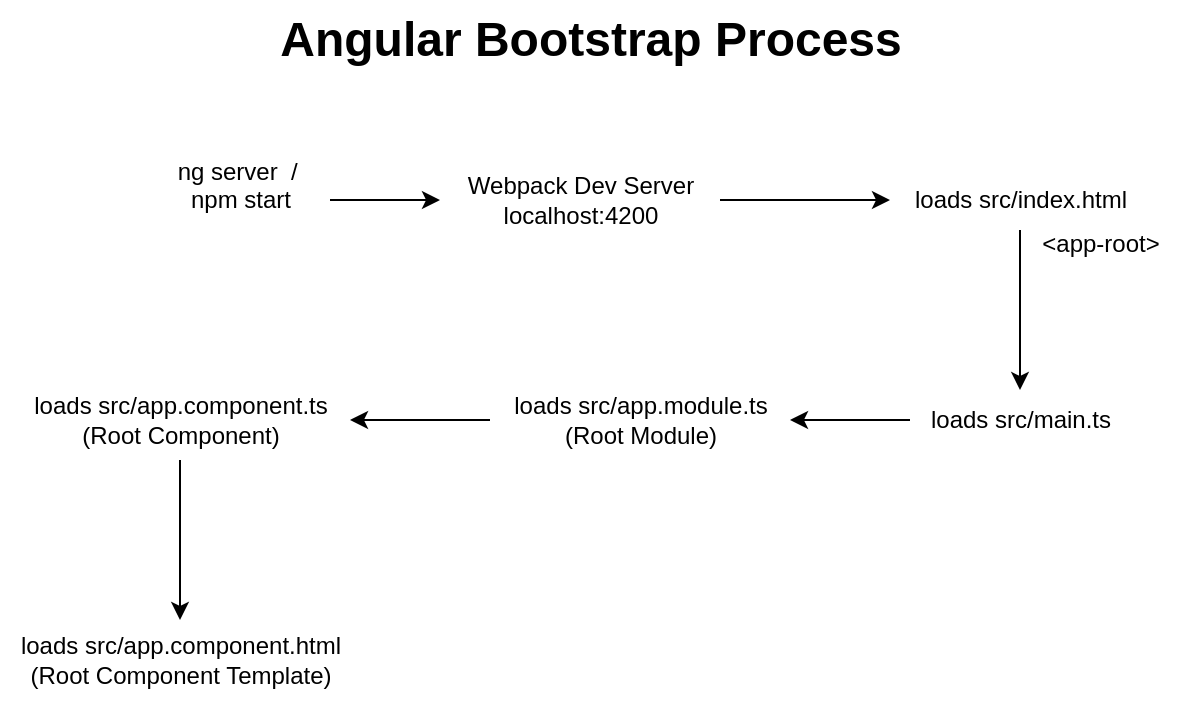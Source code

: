 <mxfile version="25.0.1" pages="8">
  <diagram name="Page-1" id="PNYIMiN4enTAW9c-Qkue">
    <mxGraphModel dx="669" dy="346" grid="1" gridSize="10" guides="1" tooltips="1" connect="1" arrows="1" fold="1" page="1" pageScale="1" pageWidth="827" pageHeight="1169" math="0" shadow="0">
      <root>
        <mxCell id="0" />
        <mxCell id="1" parent="0" />
        <mxCell id="No5vf8k22EMELD1Lo-l7-3" value="" style="edgeStyle=orthogonalEdgeStyle;rounded=0;orthogonalLoop=1;jettySize=auto;html=1;" edge="1" parent="1" source="No5vf8k22EMELD1Lo-l7-1" target="No5vf8k22EMELD1Lo-l7-2">
          <mxGeometry relative="1" as="geometry" />
        </mxCell>
        <mxCell id="No5vf8k22EMELD1Lo-l7-1" value="ng server&amp;nbsp; /&amp;nbsp;&lt;div&gt;npm start&lt;br&gt;&lt;div&gt;&lt;br&gt;&lt;/div&gt;&lt;/div&gt;" style="text;html=1;align=center;verticalAlign=middle;resizable=0;points=[];autosize=1;strokeColor=none;fillColor=none;" vertex="1" parent="1">
          <mxGeometry x="125" y="160" width="90" height="60" as="geometry" />
        </mxCell>
        <mxCell id="No5vf8k22EMELD1Lo-l7-5" value="" style="edgeStyle=orthogonalEdgeStyle;rounded=0;orthogonalLoop=1;jettySize=auto;html=1;" edge="1" parent="1" source="No5vf8k22EMELD1Lo-l7-2" target="No5vf8k22EMELD1Lo-l7-4">
          <mxGeometry relative="1" as="geometry" />
        </mxCell>
        <mxCell id="No5vf8k22EMELD1Lo-l7-2" value="Webpack Dev Server&lt;div&gt;localhost:4200&lt;/div&gt;" style="text;html=1;align=center;verticalAlign=middle;resizable=0;points=[];autosize=1;strokeColor=none;fillColor=none;" vertex="1" parent="1">
          <mxGeometry x="270" y="170" width="140" height="40" as="geometry" />
        </mxCell>
        <mxCell id="No5vf8k22EMELD1Lo-l7-7" value="" style="edgeStyle=orthogonalEdgeStyle;rounded=0;orthogonalLoop=1;jettySize=auto;html=1;" edge="1" parent="1" source="No5vf8k22EMELD1Lo-l7-4" target="No5vf8k22EMELD1Lo-l7-6">
          <mxGeometry relative="1" as="geometry" />
        </mxCell>
        <mxCell id="No5vf8k22EMELD1Lo-l7-4" value="loads src/index.html" style="text;html=1;align=center;verticalAlign=middle;resizable=0;points=[];autosize=1;strokeColor=none;fillColor=none;" vertex="1" parent="1">
          <mxGeometry x="495" y="175" width="130" height="30" as="geometry" />
        </mxCell>
        <mxCell id="No5vf8k22EMELD1Lo-l7-10" value="" style="edgeStyle=orthogonalEdgeStyle;rounded=0;orthogonalLoop=1;jettySize=auto;html=1;" edge="1" parent="1" source="No5vf8k22EMELD1Lo-l7-6" target="No5vf8k22EMELD1Lo-l7-9">
          <mxGeometry relative="1" as="geometry" />
        </mxCell>
        <mxCell id="No5vf8k22EMELD1Lo-l7-6" value="loads src/main.ts" style="text;html=1;align=center;verticalAlign=middle;resizable=0;points=[];autosize=1;strokeColor=none;fillColor=none;" vertex="1" parent="1">
          <mxGeometry x="505" y="285" width="110" height="30" as="geometry" />
        </mxCell>
        <mxCell id="No5vf8k22EMELD1Lo-l7-8" value="&amp;lt;app-root&amp;gt;" style="text;html=1;align=center;verticalAlign=middle;resizable=0;points=[];autosize=1;strokeColor=none;fillColor=none;" vertex="1" parent="1">
          <mxGeometry x="560" y="197" width="80" height="30" as="geometry" />
        </mxCell>
        <mxCell id="No5vf8k22EMELD1Lo-l7-12" value="" style="edgeStyle=orthogonalEdgeStyle;rounded=0;orthogonalLoop=1;jettySize=auto;html=1;" edge="1" parent="1" source="No5vf8k22EMELD1Lo-l7-9" target="No5vf8k22EMELD1Lo-l7-11">
          <mxGeometry relative="1" as="geometry" />
        </mxCell>
        <mxCell id="No5vf8k22EMELD1Lo-l7-9" value="loads src/app.module.ts&lt;div&gt;(Root Module)&lt;/div&gt;" style="text;html=1;align=center;verticalAlign=middle;resizable=0;points=[];autosize=1;strokeColor=none;fillColor=none;" vertex="1" parent="1">
          <mxGeometry x="295" y="280" width="150" height="40" as="geometry" />
        </mxCell>
        <mxCell id="No5vf8k22EMELD1Lo-l7-14" value="" style="edgeStyle=orthogonalEdgeStyle;rounded=0;orthogonalLoop=1;jettySize=auto;html=1;" edge="1" parent="1" source="No5vf8k22EMELD1Lo-l7-11" target="No5vf8k22EMELD1Lo-l7-13">
          <mxGeometry relative="1" as="geometry" />
        </mxCell>
        <mxCell id="No5vf8k22EMELD1Lo-l7-11" value="loads src/app.component.ts&lt;div&gt;(Root Component)&lt;/div&gt;" style="text;html=1;align=center;verticalAlign=middle;resizable=0;points=[];autosize=1;strokeColor=none;fillColor=none;" vertex="1" parent="1">
          <mxGeometry x="55" y="280" width="170" height="40" as="geometry" />
        </mxCell>
        <mxCell id="No5vf8k22EMELD1Lo-l7-13" value="loads src/app.component.html&lt;div&gt;(Root Component Template)&lt;/div&gt;" style="text;html=1;align=center;verticalAlign=middle;resizable=0;points=[];autosize=1;strokeColor=none;fillColor=none;" vertex="1" parent="1">
          <mxGeometry x="50" y="400" width="180" height="40" as="geometry" />
        </mxCell>
        <mxCell id="No5vf8k22EMELD1Lo-l7-15" value="Angular Bootstrap Process" style="text;strokeColor=none;fillColor=none;html=1;fontSize=24;fontStyle=1;verticalAlign=middle;align=center;" vertex="1" parent="1">
          <mxGeometry x="295" y="90" width="100" height="40" as="geometry" />
        </mxCell>
      </root>
    </mxGraphModel>
  </diagram>
  <diagram id="sfB3adkbFkbZhaxOzzKF" name="Page-2">
    <mxGraphModel dx="1004" dy="519" grid="1" gridSize="10" guides="1" tooltips="1" connect="1" arrows="1" fold="1" page="1" pageScale="1" pageWidth="827" pageHeight="1169" math="0" shadow="0">
      <root>
        <mxCell id="0" />
        <mxCell id="1" parent="0" />
        <mxCell id="t8yYEfN2H0WrPpdBJ80b-4" style="edgeStyle=orthogonalEdgeStyle;rounded=0;orthogonalLoop=1;jettySize=auto;html=1;exitX=0.5;exitY=0;exitDx=0;exitDy=0;entryX=0.5;entryY=0;entryDx=0;entryDy=0;" edge="1" parent="1" source="t8yYEfN2H0WrPpdBJ80b-1" target="t8yYEfN2H0WrPpdBJ80b-2">
          <mxGeometry relative="1" as="geometry">
            <Array as="points">
              <mxPoint x="240" y="130" />
              <mxPoint x="600" y="130" />
            </Array>
          </mxGeometry>
        </mxCell>
        <mxCell id="t8yYEfN2H0WrPpdBJ80b-1" value="Component Class" style="rounded=0;whiteSpace=wrap;html=1;" vertex="1" parent="1">
          <mxGeometry x="180" y="200" width="120" height="60" as="geometry" />
        </mxCell>
        <mxCell id="t8yYEfN2H0WrPpdBJ80b-7" style="edgeStyle=orthogonalEdgeStyle;rounded=0;orthogonalLoop=1;jettySize=auto;html=1;exitX=0.5;exitY=1;exitDx=0;exitDy=0;entryX=0.5;entryY=1;entryDx=0;entryDy=0;" edge="1" parent="1" source="t8yYEfN2H0WrPpdBJ80b-2" target="t8yYEfN2H0WrPpdBJ80b-1">
          <mxGeometry relative="1" as="geometry">
            <Array as="points">
              <mxPoint x="600" y="320" />
              <mxPoint x="240" y="320" />
            </Array>
          </mxGeometry>
        </mxCell>
        <mxCell id="t8yYEfN2H0WrPpdBJ80b-2" value="Component View / Template" style="rounded=0;whiteSpace=wrap;html=1;" vertex="1" parent="1">
          <mxGeometry x="540" y="200" width="120" height="60" as="geometry" />
        </mxCell>
        <mxCell id="t8yYEfN2H0WrPpdBJ80b-3" value="Model&lt;div&gt;username = &quot;John Doe&quot;&lt;/div&gt;" style="text;html=1;align=center;verticalAlign=middle;resizable=0;points=[];autosize=1;strokeColor=none;fillColor=none;" vertex="1" parent="1">
          <mxGeometry x="100" y="273" width="150" height="40" as="geometry" />
        </mxCell>
        <mxCell id="t8yYEfN2H0WrPpdBJ80b-5" value="[ Property Binding ] / {{ Angular Interpolation }}" style="text;html=1;align=center;verticalAlign=middle;resizable=0;points=[];autosize=1;strokeColor=none;fillColor=none;" vertex="1" parent="1">
          <mxGeometry x="270" y="138" width="270" height="30" as="geometry" />
        </mxCell>
        <mxCell id="t8yYEfN2H0WrPpdBJ80b-8" value="( Event Binding )" style="text;html=1;align=center;verticalAlign=middle;resizable=0;points=[];autosize=1;strokeColor=none;fillColor=none;" vertex="1" parent="1">
          <mxGeometry x="345" y="278" width="110" height="30" as="geometry" />
        </mxCell>
        <mxCell id="t8yYEfN2H0WrPpdBJ80b-9" value="2way data binding = PB + EB&lt;div&gt;&lt;br&gt;&lt;/div&gt;&lt;div&gt;[( ngModel )] =&amp;gt; &quot;Banana in the box&quot;&lt;/div&gt;" style="text;html=1;align=center;verticalAlign=middle;resizable=0;points=[];autosize=1;strokeColor=none;fillColor=none;" vertex="1" parent="1">
          <mxGeometry x="290" y="350" width="220" height="60" as="geometry" />
        </mxCell>
        <mxCell id="JndNloIS7g4IUH2uSJk7-1" value="Data Binding Concepts" style="text;strokeColor=none;fillColor=none;html=1;fontSize=24;fontStyle=1;verticalAlign=middle;align=center;" vertex="1" parent="1">
          <mxGeometry x="355" y="70" width="100" height="40" as="geometry" />
        </mxCell>
      </root>
    </mxGraphModel>
  </diagram>
  <diagram id="8VOquHgw04xCR1b-MX0K" name="Page-4">
    <mxGraphModel dx="1051" dy="544" grid="1" gridSize="10" guides="1" tooltips="1" connect="1" arrows="1" fold="1" page="1" pageScale="1" pageWidth="827" pageHeight="1169" math="0" shadow="0">
      <root>
        <mxCell id="0" />
        <mxCell id="1" parent="0" />
        <mxCell id="P6Bdn8qatPzHTwqeqGTg-5" style="edgeStyle=orthogonalEdgeStyle;rounded=0;orthogonalLoop=1;jettySize=auto;html=1;exitX=0.25;exitY=1;exitDx=0;exitDy=0;entryX=0.25;entryY=0;entryDx=0;entryDy=0;" edge="1" parent="1" source="P6Bdn8qatPzHTwqeqGTg-1" target="P6Bdn8qatPzHTwqeqGTg-2">
          <mxGeometry relative="1" as="geometry" />
        </mxCell>
        <mxCell id="P6Bdn8qatPzHTwqeqGTg-1" value="Users Comp" style="rounded=0;whiteSpace=wrap;html=1;" vertex="1" parent="1">
          <mxGeometry x="359" y="170" width="120" height="60" as="geometry" />
        </mxCell>
        <mxCell id="P6Bdn8qatPzHTwqeqGTg-8" style="edgeStyle=orthogonalEdgeStyle;rounded=0;orthogonalLoop=1;jettySize=auto;html=1;exitX=0.75;exitY=0;exitDx=0;exitDy=0;entryX=0.75;entryY=1;entryDx=0;entryDy=0;" edge="1" parent="1" source="P6Bdn8qatPzHTwqeqGTg-2" target="P6Bdn8qatPzHTwqeqGTg-1">
          <mxGeometry relative="1" as="geometry" />
        </mxCell>
        <mxCell id="P6Bdn8qatPzHTwqeqGTg-2" value="UserImage Comp" style="rounded=0;whiteSpace=wrap;html=1;" vertex="1" parent="1">
          <mxGeometry x="359" y="400" width="120" height="60" as="geometry" />
        </mxCell>
        <mxCell id="P6Bdn8qatPzHTwqeqGTg-4" value="user { }" style="text;html=1;align=center;verticalAlign=middle;resizable=0;points=[];autosize=1;strokeColor=none;fillColor=none;" vertex="1" parent="1">
          <mxGeometry x="265" y="140" width="60" height="30" as="geometry" />
        </mxCell>
        <mxCell id="P6Bdn8qatPzHTwqeqGTg-6" value="[ Property Binding ]" style="text;html=1;align=center;verticalAlign=middle;resizable=0;points=[];autosize=1;strokeColor=none;fillColor=none;" vertex="1" parent="1">
          <mxGeometry x="200" y="188" width="130" height="30" as="geometry" />
        </mxCell>
        <mxCell id="P6Bdn8qatPzHTwqeqGTg-7" value="@Input()" style="text;html=1;align=center;verticalAlign=middle;resizable=0;points=[];autosize=1;strokeColor=none;fillColor=none;" vertex="1" parent="1">
          <mxGeometry x="245" y="408" width="70" height="30" as="geometry" />
        </mxCell>
        <mxCell id="P6Bdn8qatPzHTwqeqGTg-9" value="@Output()&lt;div&gt;&lt;br&gt;&lt;/div&gt;&lt;div&gt;EventEmitter Class&lt;/div&gt;" style="text;html=1;align=center;verticalAlign=middle;resizable=0;points=[];autosize=1;strokeColor=none;fillColor=none;" vertex="1" parent="1">
          <mxGeometry x="479" y="400" width="130" height="60" as="geometry" />
        </mxCell>
        <mxCell id="P6Bdn8qatPzHTwqeqGTg-10" value="( Event Binding )" style="text;html=1;align=center;verticalAlign=middle;resizable=0;points=[];autosize=1;strokeColor=none;fillColor=none;" vertex="1" parent="1">
          <mxGeometry x="489" y="178" width="110" height="30" as="geometry" />
        </mxCell>
        <mxCell id="P6Bdn8qatPzHTwqeqGTg-11" value="onMoreInfo()" style="text;html=1;align=center;verticalAlign=middle;resizable=0;points=[];autosize=1;strokeColor=none;fillColor=none;" vertex="1" parent="1">
          <mxGeometry x="345" y="140" width="90" height="30" as="geometry" />
        </mxCell>
        <mxCell id="P6Bdn8qatPzHTwqeqGTg-12" value="Nested Component Communication" style="text;strokeColor=none;fillColor=none;html=1;fontSize=24;fontStyle=1;verticalAlign=middle;align=center;" vertex="1" parent="1">
          <mxGeometry x="369" y="50" width="100" height="40" as="geometry" />
        </mxCell>
      </root>
    </mxGraphModel>
  </diagram>
  <diagram id="zrgXdw0X7d7sORQV2trZ" name="Page-5">
    <mxGraphModel dx="1227" dy="634" grid="1" gridSize="10" guides="1" tooltips="1" connect="1" arrows="1" fold="1" page="1" pageScale="1" pageWidth="827" pageHeight="1169" math="0" shadow="0">
      <root>
        <mxCell id="0" />
        <mxCell id="1" parent="0" />
        <mxCell id="zUqPdhvyWQC292VBGtpM-3" value="" style="edgeStyle=orthogonalEdgeStyle;rounded=0;orthogonalLoop=1;jettySize=auto;html=1;" edge="1" parent="1" source="zUqPdhvyWQC292VBGtpM-1" target="zUqPdhvyWQC292VBGtpM-2">
          <mxGeometry relative="1" as="geometry" />
        </mxCell>
        <mxCell id="zUqPdhvyWQC292VBGtpM-1" value="App" style="rounded=0;whiteSpace=wrap;html=1;" vertex="1" parent="1">
          <mxGeometry x="320" y="230" width="120" height="60" as="geometry" />
        </mxCell>
        <mxCell id="zUqPdhvyWQC292VBGtpM-5" value="" style="edgeStyle=orthogonalEdgeStyle;rounded=0;orthogonalLoop=1;jettySize=auto;html=1;" edge="1" parent="1" source="zUqPdhvyWQC292VBGtpM-2" target="zUqPdhvyWQC292VBGtpM-4">
          <mxGeometry relative="1" as="geometry" />
        </mxCell>
        <mxCell id="zUqPdhvyWQC292VBGtpM-7" style="edgeStyle=orthogonalEdgeStyle;rounded=0;orthogonalLoop=1;jettySize=auto;html=1;exitX=0.5;exitY=1;exitDx=0;exitDy=0;entryX=0.5;entryY=0;entryDx=0;entryDy=0;" edge="1" parent="1" source="zUqPdhvyWQC292VBGtpM-2" target="zUqPdhvyWQC292VBGtpM-6">
          <mxGeometry relative="1" as="geometry" />
        </mxCell>
        <mxCell id="zUqPdhvyWQC292VBGtpM-2" value="Users" style="rounded=0;whiteSpace=wrap;html=1;" vertex="1" parent="1">
          <mxGeometry x="320" y="370" width="120" height="60" as="geometry" />
        </mxCell>
        <mxCell id="zUqPdhvyWQC292VBGtpM-4" value="UsersInfo" style="rounded=0;whiteSpace=wrap;html=1;fillColor=#d5e8d4;strokeColor=#82b366;" vertex="1" parent="1">
          <mxGeometry x="235" y="510" width="120" height="60" as="geometry" />
        </mxCell>
        <mxCell id="zUqPdhvyWQC292VBGtpM-6" value="UsersImage" style="rounded=0;whiteSpace=wrap;html=1;" vertex="1" parent="1">
          <mxGeometry x="405" y="510" width="120" height="60" as="geometry" />
        </mxCell>
        <mxCell id="zUqPdhvyWQC292VBGtpM-8" value="AppChangeDetection" style="ellipse;whiteSpace=wrap;html=1;" vertex="1" parent="1">
          <mxGeometry x="390" y="260" width="130" height="40" as="geometry" />
        </mxCell>
        <mxCell id="zUqPdhvyWQC292VBGtpM-9" value="" style="ellipse;whiteSpace=wrap;html=1;" vertex="1" parent="1">
          <mxGeometry x="500" y="550" width="90" height="40" as="geometry" />
        </mxCell>
        <mxCell id="zUqPdhvyWQC292VBGtpM-10" value="" style="ellipse;whiteSpace=wrap;html=1;" vertex="1" parent="1">
          <mxGeometry x="310" y="550" width="90" height="40" as="geometry" />
        </mxCell>
        <mxCell id="zUqPdhvyWQC292VBGtpM-11" value="" style="ellipse;whiteSpace=wrap;html=1;" vertex="1" parent="1">
          <mxGeometry x="400" y="400" width="90" height="40" as="geometry" />
        </mxCell>
        <mxCell id="zUqPdhvyWQC292VBGtpM-12" value="" style="endArrow=classic;html=1;rounded=0;" edge="1" parent="1">
          <mxGeometry width="50" height="50" relative="1" as="geometry">
            <mxPoint x="185" y="240" as="sourcePoint" />
            <mxPoint x="180" y="560" as="targetPoint" />
          </mxGeometry>
        </mxCell>
        <mxCell id="zUqPdhvyWQC292VBGtpM-13" value="prevValue === currValue" style="text;html=1;align=center;verticalAlign=middle;resizable=0;points=[];autosize=1;strokeColor=none;fillColor=none;" vertex="1" parent="1">
          <mxGeometry x="465" y="228" width="150" height="30" as="geometry" />
        </mxCell>
        <mxCell id="zUqPdhvyWQC292VBGtpM-14" value="Dirty Checking" style="text;html=1;align=center;verticalAlign=middle;resizable=0;points=[];autosize=1;strokeColor=#6c8ebf;fillColor=#dae8fc;" vertex="1" parent="1">
          <mxGeometry x="610" y="228" width="100" height="30" as="geometry" />
        </mxCell>
        <mxCell id="zUqPdhvyWQC292VBGtpM-15" value="prevValue === currValue" style="text;html=1;align=center;verticalAlign=middle;resizable=0;points=[];autosize=1;strokeColor=none;fillColor=none;" vertex="1" parent="1">
          <mxGeometry x="450" y="370" width="150" height="30" as="geometry" />
        </mxCell>
        <mxCell id="zUqPdhvyWQC292VBGtpM-16" value="prevValue = currValue" style="text;html=1;align=center;verticalAlign=middle;resizable=0;points=[];autosize=1;strokeColor=none;fillColor=none;" vertex="1" parent="1">
          <mxGeometry x="500" y="405" width="140" height="30" as="geometry" />
        </mxCell>
        <mxCell id="zUqPdhvyWQC292VBGtpM-17" value="Angular Change Detection - Digest Cycle" style="text;strokeColor=none;fillColor=none;html=1;fontSize=24;fontStyle=1;verticalAlign=middle;align=center;" vertex="1" parent="1">
          <mxGeometry x="355" y="110" width="100" height="40" as="geometry" />
        </mxCell>
        <mxCell id="zUqPdhvyWQC292VBGtpM-18" value="ChangeDetectionStrategies&lt;div&gt;- Default&lt;/div&gt;&lt;div&gt;- OnPush&lt;/div&gt;" style="text;html=1;align=center;verticalAlign=middle;resizable=0;points=[];autosize=1;strokeColor=none;fillColor=none;fontStyle=1" vertex="1" parent="1">
          <mxGeometry x="140" y="650" width="170" height="60" as="geometry" />
        </mxCell>
      </root>
    </mxGraphModel>
  </diagram>
  <diagram id="a32HqbmEiMF9n54LiOYZ" name="Page-6">
    <mxGraphModel dx="1051" dy="544" grid="1" gridSize="10" guides="1" tooltips="1" connect="1" arrows="1" fold="1" page="1" pageScale="1" pageWidth="827" pageHeight="1169" math="0" shadow="0">
      <root>
        <mxCell id="0" />
        <mxCell id="1" parent="0" />
        <mxCell id="a3WhzxsjiebEosHOWcw5-5" value="" style="edgeStyle=orthogonalEdgeStyle;rounded=0;orthogonalLoop=1;jettySize=auto;html=1;" edge="1" parent="1" source="a3WhzxsjiebEosHOWcw5-1" target="a3WhzxsjiebEosHOWcw5-4">
          <mxGeometry relative="1" as="geometry" />
        </mxCell>
        <mxCell id="a3WhzxsjiebEosHOWcw5-1" value="UsersComp" style="rounded=0;whiteSpace=wrap;html=1;" vertex="1" parent="1">
          <mxGeometry x="158" y="360" width="120" height="60" as="geometry" />
        </mxCell>
        <mxCell id="a3WhzxsjiebEosHOWcw5-6" style="edgeStyle=orthogonalEdgeStyle;rounded=0;orthogonalLoop=1;jettySize=auto;html=1;exitX=0;exitY=0;exitDx=0;exitDy=27.5;exitPerimeter=0;entryX=1;entryY=0.25;entryDx=0;entryDy=0;" edge="1" parent="1" source="a3WhzxsjiebEosHOWcw5-2" target="a3WhzxsjiebEosHOWcw5-1">
          <mxGeometry relative="1" as="geometry" />
        </mxCell>
        <mxCell id="a3WhzxsjiebEosHOWcw5-9" style="edgeStyle=orthogonalEdgeStyle;rounded=0;orthogonalLoop=1;jettySize=auto;html=1;exitX=0;exitY=0;exitDx=0;exitDy=52.5;exitPerimeter=0;entryX=1;entryY=0.5;entryDx=0;entryDy=0;" edge="1" parent="1" source="a3WhzxsjiebEosHOWcw5-2" target="a3WhzxsjiebEosHOWcw5-8">
          <mxGeometry relative="1" as="geometry" />
        </mxCell>
        <mxCell id="a3WhzxsjiebEosHOWcw5-2" value="mocks.ts" style="shape=cylinder3;whiteSpace=wrap;html=1;boundedLbl=1;backgroundOutline=1;size=15;" vertex="1" parent="1">
          <mxGeometry x="608" y="390" width="60" height="80" as="geometry" />
        </mxCell>
        <mxCell id="a3WhzxsjiebEosHOWcw5-3" value="Data Source" style="text;html=1;align=center;verticalAlign=middle;resizable=0;points=[];autosize=1;strokeColor=none;fillColor=none;" vertex="1" parent="1">
          <mxGeometry x="653" y="368" width="90" height="30" as="geometry" />
        </mxCell>
        <mxCell id="a3WhzxsjiebEosHOWcw5-4" value="UI" style="whiteSpace=wrap;html=1;rounded=0;" vertex="1" parent="1">
          <mxGeometry x="158" y="220" width="120" height="60" as="geometry" />
        </mxCell>
        <mxCell id="a3WhzxsjiebEosHOWcw5-7" value="Model 1" style="text;html=1;align=center;verticalAlign=middle;resizable=0;points=[];autosize=1;strokeColor=none;fillColor=none;" vertex="1" parent="1">
          <mxGeometry x="83" y="368" width="70" height="30" as="geometry" />
        </mxCell>
        <mxCell id="a3WhzxsjiebEosHOWcw5-8" value="EmployeeComp" style="rounded=0;whiteSpace=wrap;html=1;" vertex="1" parent="1">
          <mxGeometry x="158" y="470" width="120" height="60" as="geometry" />
        </mxCell>
        <mxCell id="a3WhzxsjiebEosHOWcw5-10" value="Model 2" style="text;html=1;align=center;verticalAlign=middle;resizable=0;points=[];autosize=1;strokeColor=none;fillColor=none;" vertex="1" parent="1">
          <mxGeometry x="83" y="478" width="70" height="30" as="geometry" />
        </mxCell>
        <mxCell id="a3WhzxsjiebEosHOWcw5-11" value="Data Inconsistency" style="text;html=1;align=center;verticalAlign=middle;resizable=0;points=[];autosize=1;strokeColor=#b85450;fillColor=#f8cecc;" vertex="1" parent="1">
          <mxGeometry x="302" y="530" width="120" height="30" as="geometry" />
        </mxCell>
        <mxCell id="a3WhzxsjiebEosHOWcw5-12" value="Business logic resides in component- tight coupling" style="text;html=1;align=center;verticalAlign=middle;resizable=0;points=[];autosize=1;strokeColor=#b85450;fillColor=#f8cecc;" vertex="1" parent="1">
          <mxGeometry x="302" y="560" width="300" height="30" as="geometry" />
        </mxCell>
        <mxCell id="a3WhzxsjiebEosHOWcw5-13" value="UsersComp" style="rounded=0;whiteSpace=wrap;html=1;" vertex="1" parent="1">
          <mxGeometry x="158" y="700" width="120" height="60" as="geometry" />
        </mxCell>
        <mxCell id="a3WhzxsjiebEosHOWcw5-20" style="edgeStyle=orthogonalEdgeStyle;rounded=0;orthogonalLoop=1;jettySize=auto;html=1;exitX=0;exitY=0.5;exitDx=0;exitDy=0;exitPerimeter=0;entryX=1;entryY=0.5;entryDx=0;entryDy=0;" edge="1" parent="1" source="a3WhzxsjiebEosHOWcw5-16" target="a3WhzxsjiebEosHOWcw5-19">
          <mxGeometry relative="1" as="geometry" />
        </mxCell>
        <mxCell id="a3WhzxsjiebEosHOWcw5-16" value="mocks.ts" style="shape=cylinder3;whiteSpace=wrap;html=1;boundedLbl=1;backgroundOutline=1;size=15;" vertex="1" parent="1">
          <mxGeometry x="668" y="740" width="60" height="80" as="geometry" />
        </mxCell>
        <mxCell id="a3WhzxsjiebEosHOWcw5-17" value="Data Source" style="text;html=1;align=center;verticalAlign=middle;resizable=0;points=[];autosize=1;strokeColor=none;fillColor=none;" vertex="1" parent="1">
          <mxGeometry x="653" y="708" width="90" height="30" as="geometry" />
        </mxCell>
        <mxCell id="a3WhzxsjiebEosHOWcw5-18" value="EmployeeComp" style="rounded=0;whiteSpace=wrap;html=1;" vertex="1" parent="1">
          <mxGeometry x="158" y="810" width="120" height="60" as="geometry" />
        </mxCell>
        <mxCell id="a3WhzxsjiebEosHOWcw5-21" style="edgeStyle=orthogonalEdgeStyle;rounded=0;orthogonalLoop=1;jettySize=auto;html=1;exitX=0;exitY=0.5;exitDx=0;exitDy=0;entryX=1;entryY=0.5;entryDx=0;entryDy=0;" edge="1" parent="1" source="a3WhzxsjiebEosHOWcw5-19" target="a3WhzxsjiebEosHOWcw5-13">
          <mxGeometry relative="1" as="geometry" />
        </mxCell>
        <mxCell id="a3WhzxsjiebEosHOWcw5-22" style="edgeStyle=orthogonalEdgeStyle;rounded=0;orthogonalLoop=1;jettySize=auto;html=1;exitX=0;exitY=0.5;exitDx=0;exitDy=0;entryX=1;entryY=0.5;entryDx=0;entryDy=0;" edge="1" parent="1" source="a3WhzxsjiebEosHOWcw5-19" target="a3WhzxsjiebEosHOWcw5-18">
          <mxGeometry relative="1" as="geometry" />
        </mxCell>
        <mxCell id="a3WhzxsjiebEosHOWcw5-19" value="Service Layer" style="rounded=0;whiteSpace=wrap;html=1;" vertex="1" parent="1">
          <mxGeometry x="389" y="750" width="120" height="60" as="geometry" />
        </mxCell>
        <mxCell id="a3WhzxsjiebEosHOWcw5-23" value="Singleton Effect" style="text;html=1;align=center;verticalAlign=middle;resizable=0;points=[];autosize=1;strokeColor=none;fillColor=none;" vertex="1" parent="1">
          <mxGeometry x="394" y="820" width="110" height="30" as="geometry" />
        </mxCell>
        <mxCell id="V21s_MRE1yWi6A9yKwdv-1" value="Service Concepts - explained" style="text;strokeColor=none;fillColor=none;html=1;fontSize=24;fontStyle=1;verticalAlign=middle;align=center;" vertex="1" parent="1">
          <mxGeometry x="363" y="110" width="100" height="40" as="geometry" />
        </mxCell>
      </root>
    </mxGraphModel>
  </diagram>
  <diagram id="yJrmWyuNmvGZk8H3RD74" name="Page-7">
    <mxGraphModel dx="835" dy="476" grid="1" gridSize="10" guides="1" tooltips="1" connect="1" arrows="1" fold="1" page="1" pageScale="1" pageWidth="827" pageHeight="1169" math="0" shadow="0">
      <root>
        <mxCell id="0" />
        <mxCell id="1" parent="0" />
        <mxCell id="eiUkFap1PjmLIXegGK6f-1" value="Hierarchical Injection" style="text;strokeColor=none;fillColor=none;html=1;fontSize=24;fontStyle=1;verticalAlign=middle;align=center;" vertex="1" parent="1">
          <mxGeometry x="350" y="120" width="100" height="40" as="geometry" />
        </mxCell>
        <mxCell id="eiUkFap1PjmLIXegGK6f-4" value="" style="edgeStyle=orthogonalEdgeStyle;rounded=0;orthogonalLoop=1;jettySize=auto;html=1;" edge="1" parent="1" source="eiUkFap1PjmLIXegGK6f-2" target="eiUkFap1PjmLIXegGK6f-3">
          <mxGeometry relative="1" as="geometry" />
        </mxCell>
        <mxCell id="eiUkFap1PjmLIXegGK6f-2" value="Root Module" style="rounded=0;whiteSpace=wrap;html=1;" vertex="1" parent="1">
          <mxGeometry x="340" y="210" width="120" height="60" as="geometry" />
        </mxCell>
        <mxCell id="eiUkFap1PjmLIXegGK6f-6" value="" style="edgeStyle=orthogonalEdgeStyle;rounded=0;orthogonalLoop=1;jettySize=auto;html=1;" edge="1" parent="1" source="eiUkFap1PjmLIXegGK6f-3" target="eiUkFap1PjmLIXegGK6f-5">
          <mxGeometry relative="1" as="geometry" />
        </mxCell>
        <mxCell id="eiUkFap1PjmLIXegGK6f-8" style="edgeStyle=orthogonalEdgeStyle;rounded=0;orthogonalLoop=1;jettySize=auto;html=1;exitX=0.5;exitY=1;exitDx=0;exitDy=0;" edge="1" parent="1" source="eiUkFap1PjmLIXegGK6f-3" target="eiUkFap1PjmLIXegGK6f-7">
          <mxGeometry relative="1" as="geometry" />
        </mxCell>
        <mxCell id="eiUkFap1PjmLIXegGK6f-10" style="edgeStyle=orthogonalEdgeStyle;rounded=0;orthogonalLoop=1;jettySize=auto;html=1;exitX=0.5;exitY=1;exitDx=0;exitDy=0;" edge="1" parent="1" source="eiUkFap1PjmLIXegGK6f-3" target="eiUkFap1PjmLIXegGK6f-9">
          <mxGeometry relative="1" as="geometry" />
        </mxCell>
        <mxCell id="eiUkFap1PjmLIXegGK6f-3" value="Root Component" style="rounded=0;whiteSpace=wrap;html=1;" vertex="1" parent="1">
          <mxGeometry x="340" y="320" width="120" height="60" as="geometry" />
        </mxCell>
        <mxCell id="eiUkFap1PjmLIXegGK6f-12" value="" style="edgeStyle=orthogonalEdgeStyle;rounded=0;orthogonalLoop=1;jettySize=auto;html=1;" edge="1" parent="1" source="eiUkFap1PjmLIXegGK6f-5" target="eiUkFap1PjmLIXegGK6f-11">
          <mxGeometry relative="1" as="geometry" />
        </mxCell>
        <mxCell id="eiUkFap1PjmLIXegGK6f-14" style="edgeStyle=orthogonalEdgeStyle;rounded=0;orthogonalLoop=1;jettySize=auto;html=1;exitX=0.5;exitY=1;exitDx=0;exitDy=0;" edge="1" parent="1" source="eiUkFap1PjmLIXegGK6f-5" target="eiUkFap1PjmLIXegGK6f-13">
          <mxGeometry relative="1" as="geometry" />
        </mxCell>
        <mxCell id="eiUkFap1PjmLIXegGK6f-5" value="Users Component" style="rounded=0;whiteSpace=wrap;html=1;" vertex="1" parent="1">
          <mxGeometry x="340" y="460" width="120" height="60" as="geometry" />
        </mxCell>
        <mxCell id="eiUkFap1PjmLIXegGK6f-21" style="edgeStyle=orthogonalEdgeStyle;rounded=0;orthogonalLoop=1;jettySize=auto;html=1;exitX=0.5;exitY=1;exitDx=0;exitDy=0;entryX=0;entryY=0.5;entryDx=0;entryDy=0;" edge="1" parent="1" source="eiUkFap1PjmLIXegGK6f-7" target="eiUkFap1PjmLIXegGK6f-18">
          <mxGeometry relative="1" as="geometry" />
        </mxCell>
        <mxCell id="eiUkFap1PjmLIXegGK6f-7" value="Auth Component" style="rounded=0;whiteSpace=wrap;html=1;" vertex="1" parent="1">
          <mxGeometry x="490" y="460" width="120" height="60" as="geometry" />
        </mxCell>
        <mxCell id="eiUkFap1PjmLIXegGK6f-9" value="Products Component" style="rounded=0;whiteSpace=wrap;html=1;" vertex="1" parent="1">
          <mxGeometry x="180" y="460" width="120" height="60" as="geometry" />
        </mxCell>
        <mxCell id="eiUkFap1PjmLIXegGK6f-11" value="UsersInfo Component" style="rounded=0;whiteSpace=wrap;html=1;" vertex="1" parent="1">
          <mxGeometry x="260" y="570" width="120" height="60" as="geometry" />
        </mxCell>
        <mxCell id="eiUkFap1PjmLIXegGK6f-13" value="UsersImage Component" style="rounded=0;whiteSpace=wrap;html=1;" vertex="1" parent="1">
          <mxGeometry x="414" y="570" width="120" height="60" as="geometry" />
        </mxCell>
        <mxCell id="eiUkFap1PjmLIXegGK6f-18" value="Login Component" style="rounded=0;whiteSpace=wrap;html=1;" vertex="1" parent="1">
          <mxGeometry x="590" y="570" width="120" height="60" as="geometry" />
        </mxCell>
        <mxCell id="eiUkFap1PjmLIXegGK6f-19" value="Sign up Component" style="rounded=0;whiteSpace=wrap;html=1;" vertex="1" parent="1">
          <mxGeometry x="590" y="660" width="120" height="60" as="geometry" />
        </mxCell>
        <mxCell id="eiUkFap1PjmLIXegGK6f-20" style="edgeStyle=orthogonalEdgeStyle;rounded=0;orthogonalLoop=1;jettySize=auto;html=1;exitX=0.5;exitY=1;exitDx=0;exitDy=0;entryX=0.003;entryY=0.406;entryDx=0;entryDy=0;entryPerimeter=0;" edge="1" parent="1" source="eiUkFap1PjmLIXegGK6f-7" target="eiUkFap1PjmLIXegGK6f-19">
          <mxGeometry relative="1" as="geometry" />
        </mxCell>
        <mxCell id="eiUkFap1PjmLIXegGK6f-47" style="edgeStyle=orthogonalEdgeStyle;rounded=0;orthogonalLoop=1;jettySize=auto;html=1;exitX=1;exitY=0.5;exitDx=0;exitDy=0;" edge="1" parent="1" source="eiUkFap1PjmLIXegGK6f-22" target="eiUkFap1PjmLIXegGK6f-3">
          <mxGeometry relative="1" as="geometry" />
        </mxCell>
        <mxCell id="eiUkFap1PjmLIXegGK6f-22" value="Data Service" style="ellipse;whiteSpace=wrap;html=1;" vertex="1" parent="1">
          <mxGeometry x="90" y="270" width="120" height="80" as="geometry" />
        </mxCell>
        <mxCell id="eiUkFap1PjmLIXegGK6f-24" value="DS1" style="ellipse;whiteSpace=wrap;html=1;fillColor=#dae8fc;strokeColor=#6c8ebf;" vertex="1" parent="1">
          <mxGeometry x="160" y="325" width="40" height="35" as="geometry" />
        </mxCell>
        <mxCell id="eiUkFap1PjmLIXegGK6f-25" value="DS1" style="ellipse;whiteSpace=wrap;html=1;fillColor=#dae8fc;strokeColor=#6c8ebf;" vertex="1" parent="1">
          <mxGeometry x="260" y="610" width="40" height="35" as="geometry" />
        </mxCell>
        <mxCell id="eiUkFap1PjmLIXegGK6f-27" value="DS1" style="ellipse;whiteSpace=wrap;html=1;fillColor=#dae8fc;strokeColor=#6c8ebf;" vertex="1" parent="1">
          <mxGeometry x="330" y="500" width="40" height="35" as="geometry" />
        </mxCell>
        <mxCell id="eiUkFap1PjmLIXegGK6f-32" value="DS1" style="ellipse;whiteSpace=wrap;html=1;fillColor=#dae8fc;strokeColor=#6c8ebf;" vertex="1" parent="1">
          <mxGeometry x="410" y="610" width="40" height="35" as="geometry" />
        </mxCell>
        <mxCell id="QY-6vJD-9vdvTuF8CQnU-1" style="edgeStyle=orthogonalEdgeStyle;rounded=0;orthogonalLoop=1;jettySize=auto;html=1;exitX=0;exitY=0.5;exitDx=0;exitDy=0;entryX=1;entryY=0.5;entryDx=0;entryDy=0;" edge="1" parent="1" source="eiUkFap1PjmLIXegGK6f-35" target="eiUkFap1PjmLIXegGK6f-2">
          <mxGeometry relative="1" as="geometry" />
        </mxCell>
        <mxCell id="eiUkFap1PjmLIXegGK6f-35" value="Auth Service" style="ellipse;whiteSpace=wrap;html=1;" vertex="1" parent="1">
          <mxGeometry x="600" y="270" width="120" height="80" as="geometry" />
        </mxCell>
        <mxCell id="eiUkFap1PjmLIXegGK6f-36" value="AS1" style="ellipse;whiteSpace=wrap;html=1;fillColor=#d5e8d4;strokeColor=#82b366;" vertex="1" parent="1">
          <mxGeometry x="630" y="332.5" width="40" height="35" as="geometry" />
        </mxCell>
        <mxCell id="eiUkFap1PjmLIXegGK6f-38" value="AS1" style="ellipse;whiteSpace=wrap;html=1;fillColor=#d5e8d4;strokeColor=#82b366;" vertex="1" parent="1">
          <mxGeometry x="500" y="610" width="40" height="35" as="geometry" />
        </mxCell>
        <mxCell id="eiUkFap1PjmLIXegGK6f-39" value="AS1" style="ellipse;whiteSpace=wrap;html=1;fillColor=#d5e8d4;strokeColor=#82b366;" vertex="1" parent="1">
          <mxGeometry x="350" y="610" width="40" height="35" as="geometry" />
        </mxCell>
        <mxCell id="eiUkFap1PjmLIXegGK6f-40" value="AS1" style="ellipse;whiteSpace=wrap;html=1;fillColor=#d5e8d4;strokeColor=#82b366;" vertex="1" parent="1">
          <mxGeometry x="590" y="500" width="40" height="35" as="geometry" />
        </mxCell>
        <mxCell id="eiUkFap1PjmLIXegGK6f-41" value="AS1" style="ellipse;whiteSpace=wrap;html=1;fillColor=#d5e8d4;strokeColor=#82b366;" vertex="1" parent="1">
          <mxGeometry x="430" y="500" width="40" height="35" as="geometry" />
        </mxCell>
        <mxCell id="eiUkFap1PjmLIXegGK6f-42" value="AS1" style="ellipse;whiteSpace=wrap;html=1;fillColor=#d5e8d4;strokeColor=#82b366;" vertex="1" parent="1">
          <mxGeometry x="270" y="500" width="40" height="35" as="geometry" />
        </mxCell>
        <mxCell id="eiUkFap1PjmLIXegGK6f-43" value="AS1" style="ellipse;whiteSpace=wrap;html=1;fillColor=#d5e8d4;strokeColor=#82b366;" vertex="1" parent="1">
          <mxGeometry x="430" y="360" width="40" height="35" as="geometry" />
        </mxCell>
        <mxCell id="eiUkFap1PjmLIXegGK6f-44" value="AS1" style="ellipse;whiteSpace=wrap;html=1;fillColor=#d5e8d4;strokeColor=#82b366;" vertex="1" parent="1">
          <mxGeometry x="690" y="700" width="40" height="35" as="geometry" />
        </mxCell>
        <mxCell id="eiUkFap1PjmLIXegGK6f-45" value="AS1" style="ellipse;whiteSpace=wrap;html=1;fillColor=#d5e8d4;strokeColor=#82b366;" vertex="1" parent="1">
          <mxGeometry x="690" y="610" width="40" height="35" as="geometry" />
        </mxCell>
        <mxCell id="eiUkFap1PjmLIXegGK6f-46" value="AS1" style="ellipse;whiteSpace=wrap;html=1;fillColor=#d5e8d4;strokeColor=#82b366;" vertex="1" parent="1">
          <mxGeometry x="90" y="320" width="40" height="35" as="geometry" />
        </mxCell>
        <mxCell id="eiUkFap1PjmLIXegGK6f-50" value="DS1" style="ellipse;whiteSpace=wrap;html=1;fillColor=#dae8fc;strokeColor=#6c8ebf;" vertex="1" parent="1">
          <mxGeometry x="340" y="360" width="40" height="35" as="geometry" />
        </mxCell>
      </root>
    </mxGraphModel>
  </diagram>
  <diagram id="7jYgGof-4tveilgZ4uoj" name="Page-8">
    <mxGraphModel dx="818" dy="423" grid="1" gridSize="10" guides="1" tooltips="1" connect="1" arrows="1" fold="1" page="1" pageScale="1" pageWidth="827" pageHeight="1169" math="0" shadow="0">
      <root>
        <mxCell id="0" />
        <mxCell id="1" parent="0" />
        <mxCell id="TnnKc3t6vt2lU4GUlk-P-3" value="" style="edgeStyle=orthogonalEdgeStyle;rounded=0;orthogonalLoop=1;jettySize=auto;html=1;" edge="1" parent="1" source="TnnKc3t6vt2lU4GUlk-P-1" target="TnnKc3t6vt2lU4GUlk-P-2">
          <mxGeometry relative="1" as="geometry" />
        </mxCell>
        <mxCell id="TnnKc3t6vt2lU4GUlk-P-1" value="REST Endpoint Server" style="shape=cylinder3;whiteSpace=wrap;html=1;boundedLbl=1;backgroundOutline=1;size=15;" vertex="1" parent="1">
          <mxGeometry x="600" y="180" width="110" height="140" as="geometry" />
        </mxCell>
        <mxCell id="TnnKc3t6vt2lU4GUlk-P-5" value="" style="edgeStyle=orthogonalEdgeStyle;rounded=0;orthogonalLoop=1;jettySize=auto;html=1;" edge="1" parent="1" source="TnnKc3t6vt2lU4GUlk-P-2" target="TnnKc3t6vt2lU4GUlk-P-4">
          <mxGeometry relative="1" as="geometry" />
        </mxCell>
        <mxCell id="TnnKc3t6vt2lU4GUlk-P-2" value="Post Service" style="whiteSpace=wrap;html=1;" vertex="1" parent="1">
          <mxGeometry x="405" y="220" width="120" height="60" as="geometry" />
        </mxCell>
        <mxCell id="TnnKc3t6vt2lU4GUlk-P-7" value="" style="edgeStyle=orthogonalEdgeStyle;rounded=0;orthogonalLoop=1;jettySize=auto;html=1;" edge="1" parent="1" source="TnnKc3t6vt2lU4GUlk-P-4" target="TnnKc3t6vt2lU4GUlk-P-6">
          <mxGeometry relative="1" as="geometry" />
        </mxCell>
        <mxCell id="TnnKc3t6vt2lU4GUlk-P-4" value="Post Component" style="whiteSpace=wrap;html=1;" vertex="1" parent="1">
          <mxGeometry x="205" y="220" width="120" height="60" as="geometry" />
        </mxCell>
        <mxCell id="TnnKc3t6vt2lU4GUlk-P-6" value="UI" style="whiteSpace=wrap;html=1;" vertex="1" parent="1">
          <mxGeometry x="205" y="360" width="120" height="60" as="geometry" />
        </mxCell>
        <mxCell id="go5xfcKgAZXnTF4cHusk-1" value="Posts Application - Architecture" style="text;strokeColor=none;fillColor=none;html=1;fontSize=24;fontStyle=1;verticalAlign=middle;align=center;" vertex="1" parent="1">
          <mxGeometry x="380" y="40" width="100" height="40" as="geometry" />
        </mxCell>
      </root>
    </mxGraphModel>
  </diagram>
  <diagram id="pDxIQTY_RbYGQIK7-qf3" name="Page-9">
    <mxGraphModel dx="736" dy="381" grid="1" gridSize="10" guides="1" tooltips="1" connect="1" arrows="1" fold="1" page="1" pageScale="1" pageWidth="827" pageHeight="1169" math="0" shadow="0">
      <root>
        <mxCell id="0" />
        <mxCell id="1" parent="0" />
        <mxCell id="ZFZCt4h0nV5uQChdsID4-1" value="" style="rounded=0;whiteSpace=wrap;html=1;" vertex="1" parent="1">
          <mxGeometry x="240" y="160" width="240" height="290" as="geometry" />
        </mxCell>
        <mxCell id="ZFZCt4h0nV5uQChdsID4-2" value="http://www.my-domain.com/products" style="rounded=0;whiteSpace=wrap;html=1;" vertex="1" parent="1">
          <mxGeometry x="250" y="170" width="220" height="20" as="geometry" />
        </mxCell>
        <mxCell id="ZFZCt4h0nV5uQChdsID4-3" value="index.html" style="text;html=1;align=center;verticalAlign=middle;resizable=0;points=[];autosize=1;strokeColor=none;fillColor=none;" vertex="1" parent="1">
          <mxGeometry x="310" y="118" width="80" height="30" as="geometry" />
        </mxCell>
        <mxCell id="ZFZCt4h0nV5uQChdsID4-4" value="About Us Comp" style="rounded=0;whiteSpace=wrap;html=1;" vertex="1" parent="1">
          <mxGeometry x="80" y="300" width="120" height="60" as="geometry" />
        </mxCell>
        <mxCell id="ZFZCt4h0nV5uQChdsID4-5" value="Products Comp&lt;div&gt;&lt;br&gt;&lt;/div&gt;&lt;div&gt;&lt;br&gt;&lt;/div&gt;&lt;div&gt;&lt;br&gt;&lt;/div&gt;&lt;div&gt;&lt;br&gt;&lt;/div&gt;&lt;div&gt;&lt;br&gt;&lt;/div&gt;&lt;div&gt;&lt;br&gt;&lt;/div&gt;&lt;div&gt;&lt;br&gt;&lt;/div&gt;" style="rounded=0;whiteSpace=wrap;html=1;" vertex="1" parent="1">
          <mxGeometry x="280" y="240" width="170" height="150" as="geometry" />
        </mxCell>
        <mxCell id="ZFZCt4h0nV5uQChdsID4-6" value="Contact Us Comp" style="rounded=0;whiteSpace=wrap;html=1;" vertex="1" parent="1">
          <mxGeometry x="560" y="380" width="120" height="60" as="geometry" />
        </mxCell>
        <UserObject label="About" link="https://www.draw.io" id="ZFZCt4h0nV5uQChdsID4-7">
          <mxCell style="text;html=1;strokeColor=none;fillColor=none;whiteSpace=wrap;align=center;verticalAlign=middle;fontColor=#0000EE;fontStyle=4;" vertex="1" parent="1">
            <mxGeometry x="270" y="190" width="60" height="40" as="geometry" />
          </mxCell>
        </UserObject>
        <UserObject label="Products" link="https://www.draw.io" id="ZFZCt4h0nV5uQChdsID4-8">
          <mxCell style="text;html=1;strokeColor=none;fillColor=none;whiteSpace=wrap;align=center;verticalAlign=middle;fontColor=#0000EE;fontStyle=4;" vertex="1" parent="1">
            <mxGeometry x="340" y="190" width="60" height="40" as="geometry" />
          </mxCell>
        </UserObject>
        <UserObject label="Contact" link="https://www.draw.io" id="ZFZCt4h0nV5uQChdsID4-9">
          <mxCell style="text;html=1;strokeColor=none;fillColor=none;whiteSpace=wrap;align=center;verticalAlign=middle;fontColor=#0000EE;fontStyle=4;" vertex="1" parent="1">
            <mxGeometry x="410" y="190" width="60" height="40" as="geometry" />
          </mxCell>
        </UserObject>
        <mxCell id="ZFZCt4h0nV5uQChdsID4-10" value="Regular HTML5 Mode" style="text;html=1;align=center;verticalAlign=middle;resizable=0;points=[];autosize=1;strokeColor=none;fillColor=none;" vertex="1" parent="1">
          <mxGeometry x="140" y="468" width="140" height="30" as="geometry" />
        </mxCell>
        <mxCell id="ZFZCt4h0nV5uQChdsID4-11" value="Hashbang Mode - #" style="text;html=1;align=center;verticalAlign=middle;resizable=0;points=[];autosize=1;strokeColor=none;fillColor=none;" vertex="1" parent="1">
          <mxGeometry x="140" y="498" width="130" height="30" as="geometry" />
        </mxCell>
        <UserObject label="Overview" link="https://www.draw.io" id="ZFZCt4h0nV5uQChdsID4-12">
          <mxCell style="text;html=1;strokeColor=none;fillColor=none;whiteSpace=wrap;align=center;verticalAlign=middle;fontColor=#0000EE;fontStyle=4;" vertex="1" parent="1">
            <mxGeometry x="280" y="270" width="60" height="40" as="geometry" />
          </mxCell>
        </UserObject>
        <UserObject label="Specification" link="https://www.draw.io" id="ZFZCt4h0nV5uQChdsID4-13">
          <mxCell style="text;html=1;strokeColor=none;fillColor=none;whiteSpace=wrap;align=center;verticalAlign=middle;fontColor=#0000EE;fontStyle=4;" vertex="1" parent="1">
            <mxGeometry x="290" y="290" width="60" height="40" as="geometry" />
          </mxCell>
        </UserObject>
        <mxCell id="ZFZCt4h0nV5uQChdsID4-14" value="http://localhost:4200/products/overview" style="text;html=1;align=center;verticalAlign=middle;resizable=0;points=[];autosize=1;strokeColor=#d79b00;fillColor=#ffe6cc;" vertex="1" parent="1">
          <mxGeometry x="370" y="488" width="230" height="30" as="geometry" />
        </mxCell>
        <mxCell id="ZFZCt4h0nV5uQChdsID4-15" value="Overview Comp" style="rounded=0;whiteSpace=wrap;html=1;" vertex="1" parent="1">
          <mxGeometry x="340" y="340" width="80" height="30" as="geometry" />
        </mxCell>
        <mxCell id="ZFZCt4h0nV5uQChdsID4-16" value="http://localhost:4200/products/overview/:101" style="text;html=1;align=center;verticalAlign=middle;resizable=0;points=[];autosize=1;strokeColor=none;fillColor=none;" vertex="1" parent="1">
          <mxGeometry x="300" y="518" width="260" height="30" as="geometry" />
        </mxCell>
        <mxCell id="ZFZCt4h0nV5uQChdsID4-17" value="Routing and Navigation" style="text;strokeColor=none;fillColor=none;html=1;fontSize=24;fontStyle=1;verticalAlign=middle;align=center;" vertex="1" parent="1">
          <mxGeometry x="290" y="50" width="100" height="40" as="geometry" />
        </mxCell>
      </root>
    </mxGraphModel>
  </diagram>
</mxfile>
